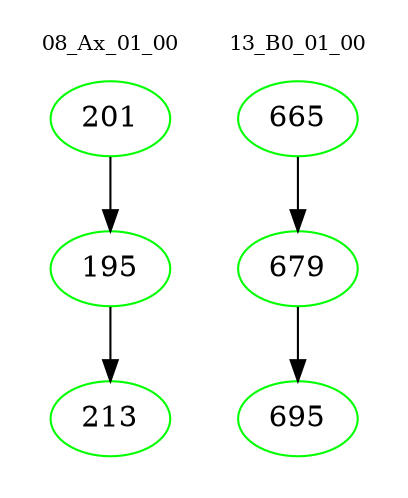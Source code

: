 digraph{
subgraph cluster_0 {
color = white
label = "08_Ax_01_00";
fontsize=10;
T0_201 [label="201", color="green"]
T0_201 -> T0_195 [color="black"]
T0_195 [label="195", color="green"]
T0_195 -> T0_213 [color="black"]
T0_213 [label="213", color="green"]
}
subgraph cluster_1 {
color = white
label = "13_B0_01_00";
fontsize=10;
T1_665 [label="665", color="green"]
T1_665 -> T1_679 [color="black"]
T1_679 [label="679", color="green"]
T1_679 -> T1_695 [color="black"]
T1_695 [label="695", color="green"]
}
}

